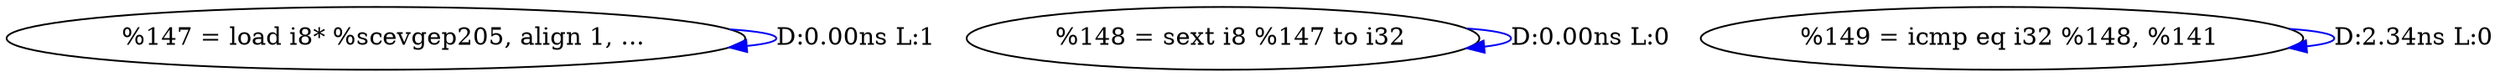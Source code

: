 digraph {
Node0x4122f00[label="  %147 = load i8* %scevgep205, align 1, ..."];
Node0x4122f00 -> Node0x4122f00[label="D:0.00ns L:1",color=blue];
Node0x4123040[label="  %148 = sext i8 %147 to i32"];
Node0x4123040 -> Node0x4123040[label="D:0.00ns L:0",color=blue];
Node0x4123180[label="  %149 = icmp eq i32 %148, %141"];
Node0x4123180 -> Node0x4123180[label="D:2.34ns L:0",color=blue];
}
